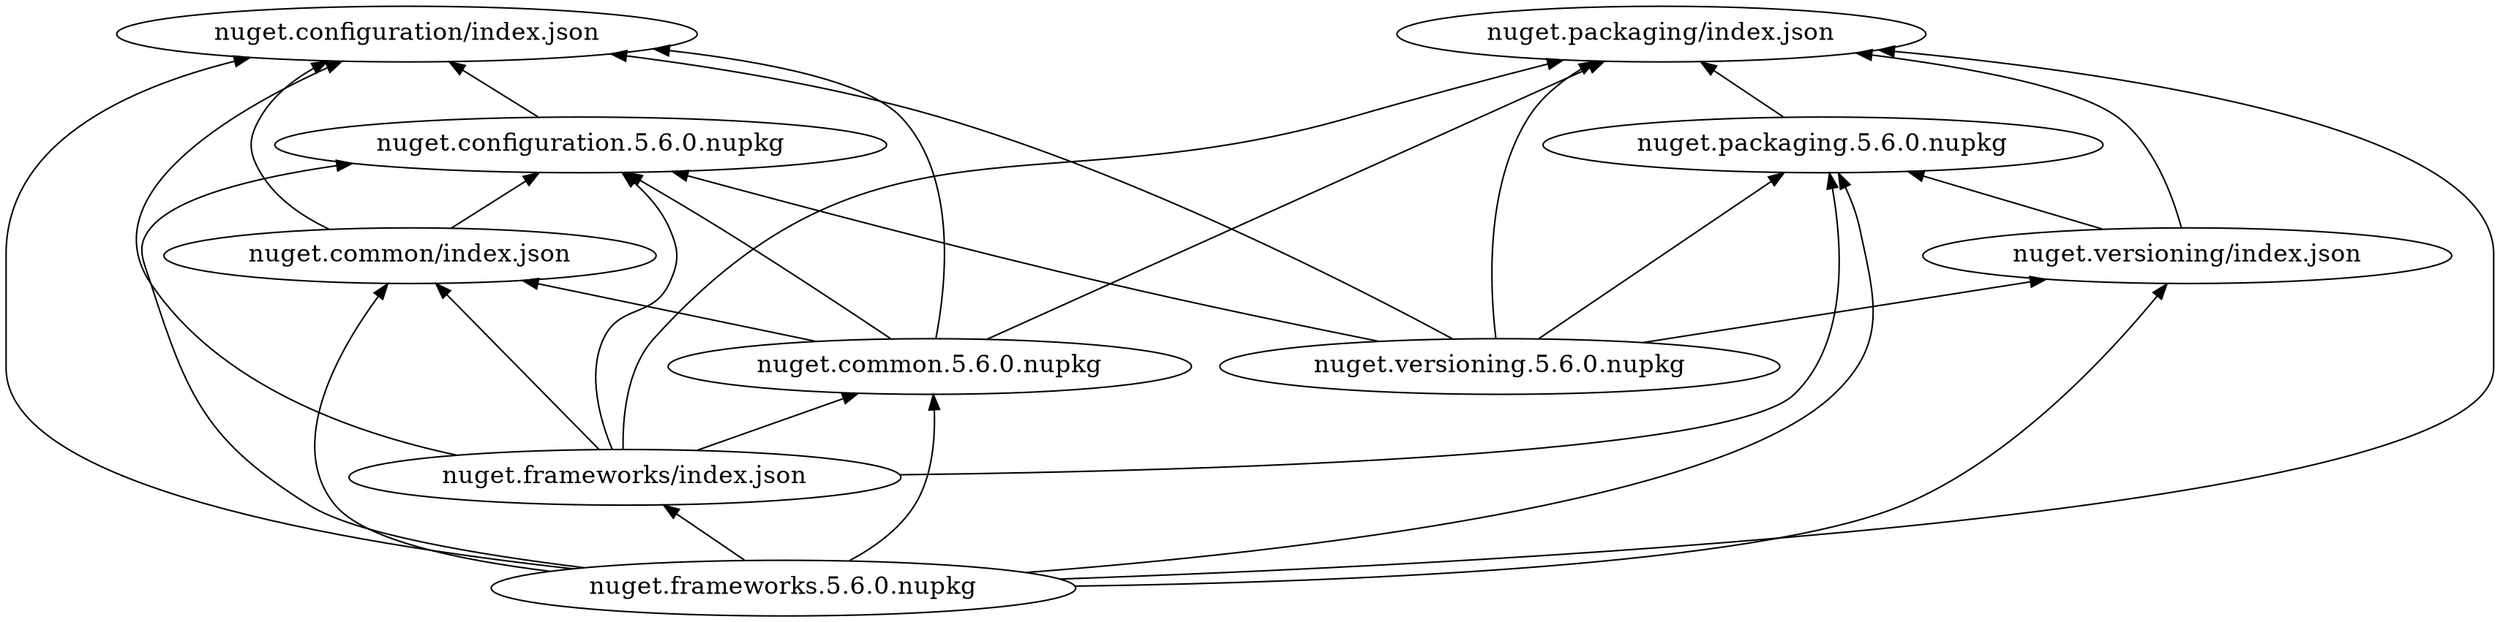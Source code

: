 digraph G {
  node [ fontsize=16 ];
  "nuget.common/index.json" -> "nuget.common.5.6.0.nupkg" [dir=back];
  "nuget.configuration.5.6.0.nupkg" -> "nuget.common.5.6.0.nupkg" [dir=back];
  "nuget.configuration/index.json" -> "nuget.common.5.6.0.nupkg" [dir=back];
  "nuget.packaging/index.json" -> "nuget.common.5.6.0.nupkg" [dir=back];
  "nuget.configuration.5.6.0.nupkg" -> "nuget.common/index.json" [dir=back];
  "nuget.configuration/index.json" -> "nuget.common/index.json" [dir=back];
  "nuget.configuration/index.json" -> "nuget.configuration.5.6.0.nupkg" [dir=back];
  "nuget.common.5.6.0.nupkg" -> "nuget.frameworks.5.6.0.nupkg" [dir=back];
  "nuget.common/index.json" -> "nuget.frameworks.5.6.0.nupkg" [dir=back];
  "nuget.configuration.5.6.0.nupkg" -> "nuget.frameworks.5.6.0.nupkg" [dir=back];
  "nuget.configuration/index.json" -> "nuget.frameworks.5.6.0.nupkg" [dir=back];
  "nuget.frameworks/index.json" -> "nuget.frameworks.5.6.0.nupkg" [dir=back];
  "nuget.packaging.5.6.0.nupkg" -> "nuget.frameworks.5.6.0.nupkg" [dir=back];
  "nuget.packaging/index.json" -> "nuget.frameworks.5.6.0.nupkg" [dir=back];
  "nuget.versioning/index.json" -> "nuget.frameworks.5.6.0.nupkg" [dir=back];
  "nuget.common.5.6.0.nupkg" -> "nuget.frameworks/index.json" [dir=back];
  "nuget.common/index.json" -> "nuget.frameworks/index.json" [dir=back];
  "nuget.configuration.5.6.0.nupkg" -> "nuget.frameworks/index.json" [dir=back];
  "nuget.configuration/index.json" -> "nuget.frameworks/index.json" [dir=back];
  "nuget.packaging.5.6.0.nupkg" -> "nuget.frameworks/index.json" [dir=back];
  "nuget.packaging/index.json" -> "nuget.frameworks/index.json" [dir=back];
  "nuget.packaging/index.json" -> "nuget.packaging.5.6.0.nupkg" [dir=back];
  "nuget.configuration.5.6.0.nupkg" -> "nuget.versioning.5.6.0.nupkg" [dir=back];
  "nuget.configuration/index.json" -> "nuget.versioning.5.6.0.nupkg" [dir=back];
  "nuget.packaging.5.6.0.nupkg" -> "nuget.versioning.5.6.0.nupkg" [dir=back];
  "nuget.packaging/index.json" -> "nuget.versioning.5.6.0.nupkg" [dir=back];
  "nuget.versioning/index.json" -> "nuget.versioning.5.6.0.nupkg" [dir=back];
  "nuget.packaging.5.6.0.nupkg" -> "nuget.versioning/index.json" [dir=back];
  "nuget.packaging/index.json" -> "nuget.versioning/index.json" [dir=back];
  {
    rank=same;
    "nuget.configuration/index.json";
    "nuget.packaging/index.json";
  }
}
